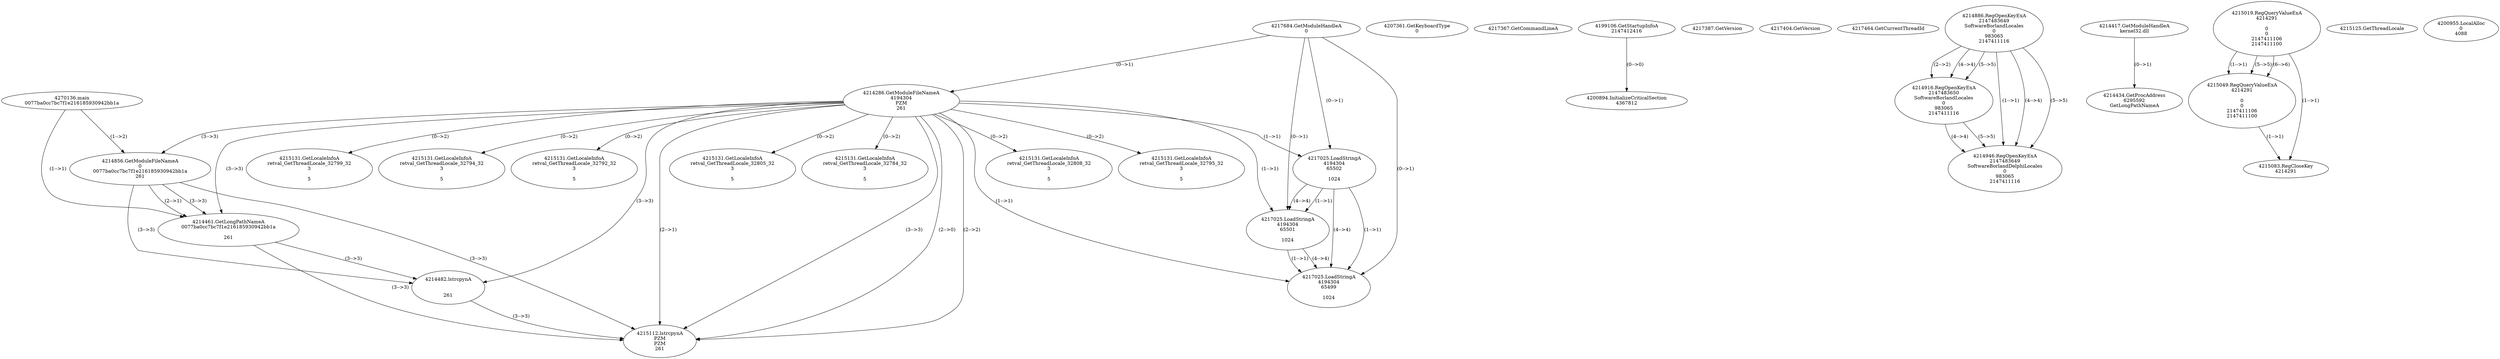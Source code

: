 // Global SCDG with merge call
digraph {
	0 [label="4270136.main
0077ba0cc7bc7f1e216185930942bb1a"]
	1 [label="4217684.GetModuleHandleA
0"]
	2 [label="4207361.GetKeyboardType
0"]
	3 [label="4217367.GetCommandLineA
"]
	4 [label="4199106.GetStartupInfoA
2147412416"]
	5 [label="4217387.GetVersion
"]
	6 [label="4217404.GetVersion
"]
	7 [label="4217464.GetCurrentThreadId
"]
	8 [label="4214286.GetModuleFileNameA
4194304
PZM
261"]
	1 -> 8 [label="(0-->1)"]
	9 [label="4214856.GetModuleFileNameA
0
0077ba0cc7bc7f1e216185930942bb1a
261"]
	0 -> 9 [label="(1-->2)"]
	8 -> 9 [label="(3-->3)"]
	10 [label="4214886.RegOpenKeyExA
2147483649
Software\Borland\Locales
0
983065
2147411116"]
	11 [label="4214916.RegOpenKeyExA
2147483650
Software\Borland\Locales
0
983065
2147411116"]
	10 -> 11 [label="(2-->2)"]
	10 -> 11 [label="(4-->4)"]
	10 -> 11 [label="(5-->5)"]
	12 [label="4214946.RegOpenKeyExA
2147483649
Software\Borland\Delphi\Locales
0
983065
2147411116"]
	10 -> 12 [label="(1-->1)"]
	10 -> 12 [label="(4-->4)"]
	11 -> 12 [label="(4-->4)"]
	10 -> 12 [label="(5-->5)"]
	11 -> 12 [label="(5-->5)"]
	13 [label="4214417.GetModuleHandleA
kernel32.dll"]
	14 [label="4214434.GetProcAddress
6295592
GetLongPathNameA"]
	13 -> 14 [label="(0-->1)"]
	15 [label="4214461.GetLongPathNameA
0077ba0cc7bc7f1e216185930942bb1a

261"]
	0 -> 15 [label="(1-->1)"]
	9 -> 15 [label="(2-->1)"]
	8 -> 15 [label="(3-->3)"]
	9 -> 15 [label="(3-->3)"]
	16 [label="4214482.lstrcpynA


261"]
	8 -> 16 [label="(3-->3)"]
	9 -> 16 [label="(3-->3)"]
	15 -> 16 [label="(3-->3)"]
	17 [label="4215019.RegQueryValueExA
4214291

0
0
2147411106
2147411100"]
	18 [label="4215049.RegQueryValueExA
4214291

0
0
2147411106
2147411100"]
	17 -> 18 [label="(1-->1)"]
	17 -> 18 [label="(5-->5)"]
	17 -> 18 [label="(6-->6)"]
	19 [label="4215083.RegCloseKey
4214291"]
	17 -> 19 [label="(1-->1)"]
	18 -> 19 [label="(1-->1)"]
	20 [label="4215112.lstrcpynA
PZM
PZM
261"]
	8 -> 20 [label="(2-->1)"]
	8 -> 20 [label="(2-->2)"]
	8 -> 20 [label="(3-->3)"]
	9 -> 20 [label="(3-->3)"]
	15 -> 20 [label="(3-->3)"]
	16 -> 20 [label="(3-->3)"]
	8 -> 20 [label="(2-->0)"]
	21 [label="4215125.GetThreadLocale
"]
	22 [label="4215131.GetLocaleInfoA
retval_GetThreadLocale_32808_32
3

5"]
	8 -> 22 [label="(0-->2)"]
	23 [label="4217025.LoadStringA
4194304
65502

1024"]
	1 -> 23 [label="(0-->1)"]
	8 -> 23 [label="(1-->1)"]
	24 [label="4217025.LoadStringA
4194304
65501

1024"]
	1 -> 24 [label="(0-->1)"]
	8 -> 24 [label="(1-->1)"]
	23 -> 24 [label="(1-->1)"]
	23 -> 24 [label="(4-->4)"]
	25 [label="4200894.InitializeCriticalSection
4367812"]
	4 -> 25 [label="(0-->0)"]
	26 [label="4200955.LocalAlloc
0
4088"]
	27 [label="4215131.GetLocaleInfoA
retval_GetThreadLocale_32795_32
3

5"]
	8 -> 27 [label="(0-->2)"]
	28 [label="4217025.LoadStringA
4194304
65499

1024"]
	1 -> 28 [label="(0-->1)"]
	8 -> 28 [label="(1-->1)"]
	23 -> 28 [label="(1-->1)"]
	24 -> 28 [label="(1-->1)"]
	23 -> 28 [label="(4-->4)"]
	24 -> 28 [label="(4-->4)"]
	29 [label="4215131.GetLocaleInfoA
retval_GetThreadLocale_32799_32
3

5"]
	8 -> 29 [label="(0-->2)"]
	30 [label="4215131.GetLocaleInfoA
retval_GetThreadLocale_32794_32
3

5"]
	8 -> 30 [label="(0-->2)"]
	31 [label="4215131.GetLocaleInfoA
retval_GetThreadLocale_32792_32
3

5"]
	8 -> 31 [label="(0-->2)"]
	32 [label="4215131.GetLocaleInfoA
retval_GetThreadLocale_32805_32
3

5"]
	8 -> 32 [label="(0-->2)"]
	33 [label="4215131.GetLocaleInfoA
retval_GetThreadLocale_32784_32
3

5"]
	8 -> 33 [label="(0-->2)"]
}
